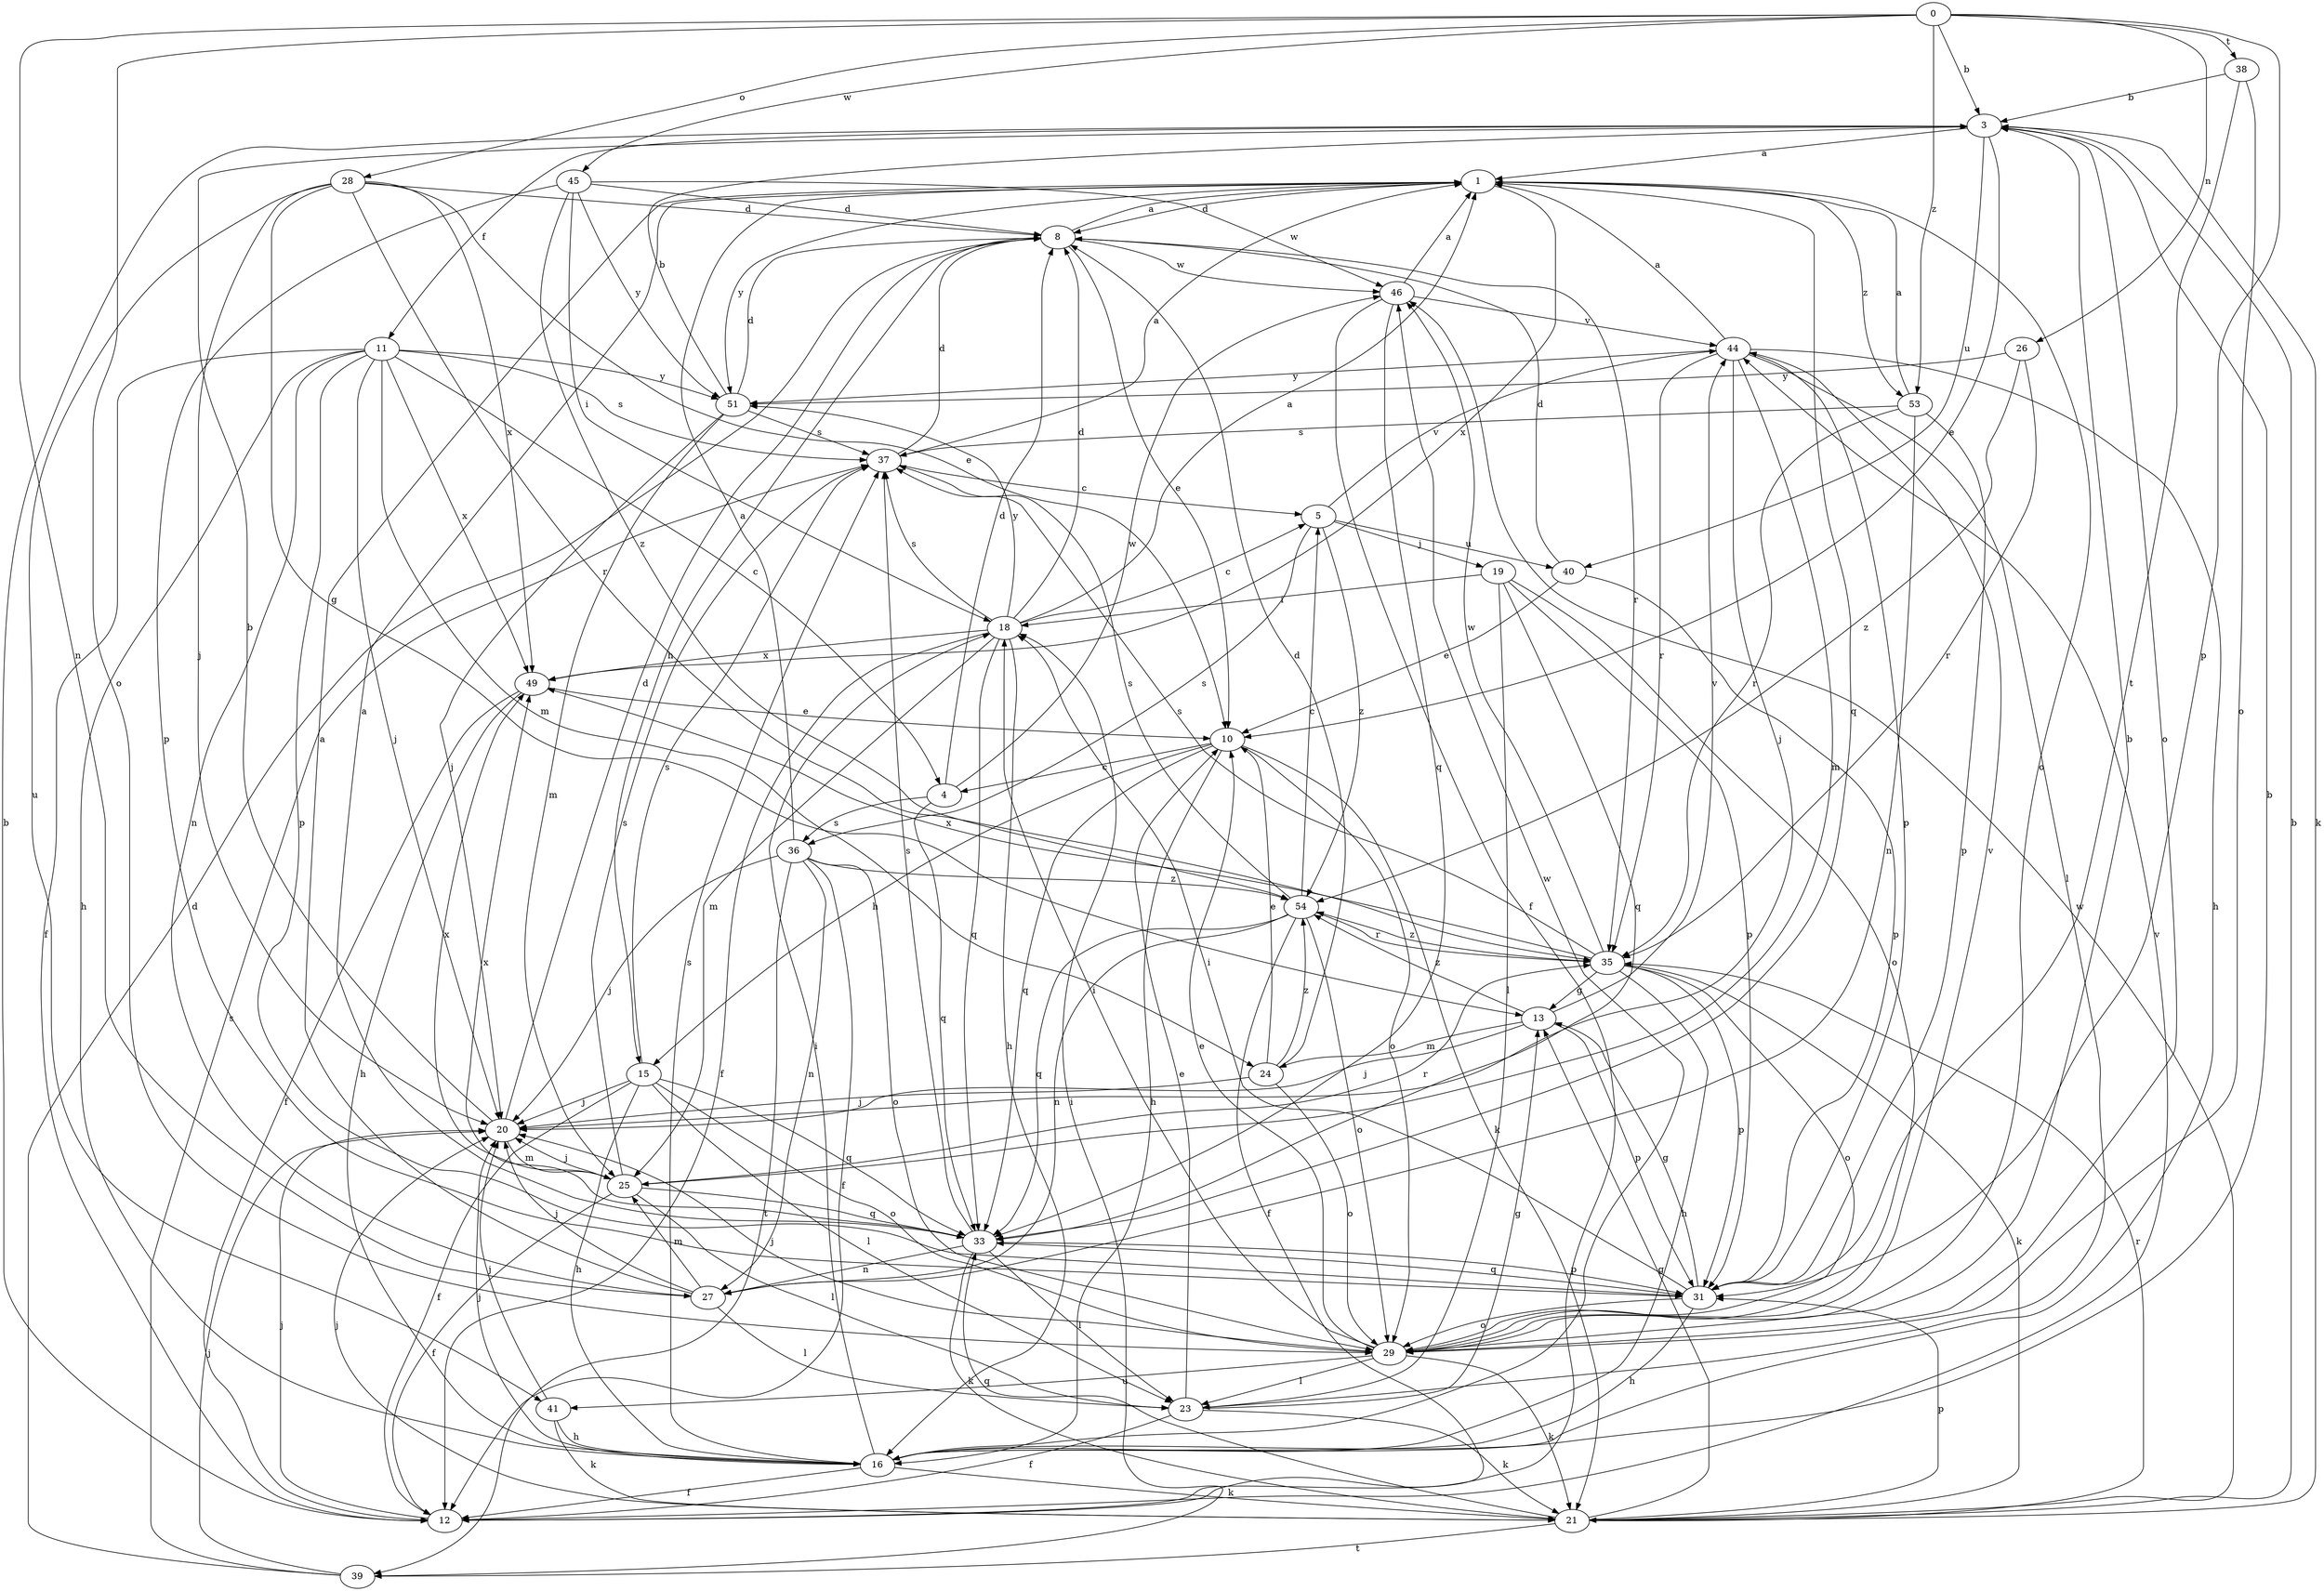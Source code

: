 strict digraph  {
0;
1;
3;
4;
5;
8;
10;
11;
12;
13;
15;
16;
18;
19;
20;
21;
23;
24;
25;
26;
27;
28;
29;
31;
33;
35;
36;
37;
38;
39;
40;
41;
44;
45;
46;
49;
51;
53;
54;
0 -> 3  [label=b];
0 -> 26  [label=n];
0 -> 27  [label=n];
0 -> 28  [label=o];
0 -> 29  [label=o];
0 -> 31  [label=p];
0 -> 38  [label=t];
0 -> 45  [label=w];
0 -> 53  [label=z];
1 -> 8  [label=d];
1 -> 29  [label=o];
1 -> 33  [label=q];
1 -> 49  [label=x];
1 -> 51  [label=y];
1 -> 53  [label=z];
3 -> 1  [label=a];
3 -> 10  [label=e];
3 -> 11  [label=f];
3 -> 21  [label=k];
3 -> 29  [label=o];
3 -> 40  [label=u];
4 -> 8  [label=d];
4 -> 33  [label=q];
4 -> 36  [label=s];
4 -> 46  [label=w];
5 -> 19  [label=j];
5 -> 36  [label=s];
5 -> 40  [label=u];
5 -> 44  [label=v];
5 -> 54  [label=z];
8 -> 1  [label=a];
8 -> 10  [label=e];
8 -> 15  [label=h];
8 -> 35  [label=r];
8 -> 46  [label=w];
10 -> 4  [label=c];
10 -> 15  [label=h];
10 -> 16  [label=h];
10 -> 21  [label=k];
10 -> 29  [label=o];
10 -> 33  [label=q];
11 -> 4  [label=c];
11 -> 12  [label=f];
11 -> 16  [label=h];
11 -> 20  [label=j];
11 -> 24  [label=m];
11 -> 27  [label=n];
11 -> 31  [label=p];
11 -> 37  [label=s];
11 -> 49  [label=x];
11 -> 51  [label=y];
12 -> 3  [label=b];
12 -> 20  [label=j];
12 -> 44  [label=v];
13 -> 20  [label=j];
13 -> 24  [label=m];
13 -> 31  [label=p];
13 -> 44  [label=v];
13 -> 54  [label=z];
15 -> 12  [label=f];
15 -> 16  [label=h];
15 -> 20  [label=j];
15 -> 23  [label=l];
15 -> 29  [label=o];
15 -> 33  [label=q];
15 -> 37  [label=s];
16 -> 3  [label=b];
16 -> 12  [label=f];
16 -> 18  [label=i];
16 -> 20  [label=j];
16 -> 21  [label=k];
16 -> 37  [label=s];
16 -> 46  [label=w];
18 -> 1  [label=a];
18 -> 5  [label=c];
18 -> 8  [label=d];
18 -> 12  [label=f];
18 -> 16  [label=h];
18 -> 25  [label=m];
18 -> 33  [label=q];
18 -> 37  [label=s];
18 -> 49  [label=x];
18 -> 51  [label=y];
19 -> 18  [label=i];
19 -> 23  [label=l];
19 -> 29  [label=o];
19 -> 31  [label=p];
19 -> 33  [label=q];
20 -> 3  [label=b];
20 -> 8  [label=d];
20 -> 25  [label=m];
21 -> 3  [label=b];
21 -> 13  [label=g];
21 -> 20  [label=j];
21 -> 31  [label=p];
21 -> 33  [label=q];
21 -> 35  [label=r];
21 -> 39  [label=t];
21 -> 46  [label=w];
23 -> 10  [label=e];
23 -> 12  [label=f];
23 -> 13  [label=g];
23 -> 21  [label=k];
24 -> 8  [label=d];
24 -> 10  [label=e];
24 -> 20  [label=j];
24 -> 29  [label=o];
24 -> 54  [label=z];
25 -> 12  [label=f];
25 -> 20  [label=j];
25 -> 23  [label=l];
25 -> 33  [label=q];
25 -> 35  [label=r];
25 -> 37  [label=s];
25 -> 49  [label=x];
26 -> 35  [label=r];
26 -> 51  [label=y];
26 -> 54  [label=z];
27 -> 1  [label=a];
27 -> 20  [label=j];
27 -> 23  [label=l];
27 -> 25  [label=m];
28 -> 8  [label=d];
28 -> 10  [label=e];
28 -> 13  [label=g];
28 -> 20  [label=j];
28 -> 35  [label=r];
28 -> 41  [label=u];
28 -> 49  [label=x];
29 -> 3  [label=b];
29 -> 10  [label=e];
29 -> 18  [label=i];
29 -> 20  [label=j];
29 -> 21  [label=k];
29 -> 23  [label=l];
29 -> 41  [label=u];
29 -> 44  [label=v];
31 -> 13  [label=g];
31 -> 16  [label=h];
31 -> 18  [label=i];
31 -> 29  [label=o];
31 -> 33  [label=q];
33 -> 1  [label=a];
33 -> 21  [label=k];
33 -> 23  [label=l];
33 -> 27  [label=n];
33 -> 31  [label=p];
33 -> 37  [label=s];
33 -> 49  [label=x];
35 -> 13  [label=g];
35 -> 16  [label=h];
35 -> 21  [label=k];
35 -> 29  [label=o];
35 -> 31  [label=p];
35 -> 37  [label=s];
35 -> 46  [label=w];
35 -> 49  [label=x];
35 -> 54  [label=z];
36 -> 1  [label=a];
36 -> 12  [label=f];
36 -> 20  [label=j];
36 -> 27  [label=n];
36 -> 29  [label=o];
36 -> 39  [label=t];
36 -> 54  [label=z];
37 -> 1  [label=a];
37 -> 5  [label=c];
37 -> 8  [label=d];
38 -> 3  [label=b];
38 -> 29  [label=o];
38 -> 31  [label=t];
39 -> 8  [label=d];
39 -> 18  [label=i];
39 -> 20  [label=j];
39 -> 37  [label=s];
40 -> 8  [label=d];
40 -> 10  [label=e];
40 -> 31  [label=p];
41 -> 16  [label=h];
41 -> 20  [label=j];
41 -> 21  [label=k];
44 -> 1  [label=a];
44 -> 16  [label=h];
44 -> 20  [label=j];
44 -> 23  [label=l];
44 -> 25  [label=m];
44 -> 31  [label=p];
44 -> 35  [label=r];
44 -> 51  [label=y];
45 -> 8  [label=d];
45 -> 18  [label=i];
45 -> 31  [label=p];
45 -> 46  [label=w];
45 -> 51  [label=y];
45 -> 54  [label=z];
46 -> 1  [label=a];
46 -> 12  [label=f];
46 -> 33  [label=q];
46 -> 44  [label=v];
49 -> 10  [label=e];
49 -> 12  [label=f];
49 -> 16  [label=h];
51 -> 3  [label=b];
51 -> 8  [label=d];
51 -> 20  [label=j];
51 -> 25  [label=m];
51 -> 37  [label=s];
53 -> 1  [label=a];
53 -> 27  [label=n];
53 -> 31  [label=p];
53 -> 35  [label=r];
53 -> 37  [label=s];
54 -> 5  [label=c];
54 -> 12  [label=f];
54 -> 27  [label=n];
54 -> 29  [label=o];
54 -> 33  [label=q];
54 -> 35  [label=r];
54 -> 37  [label=s];
}
